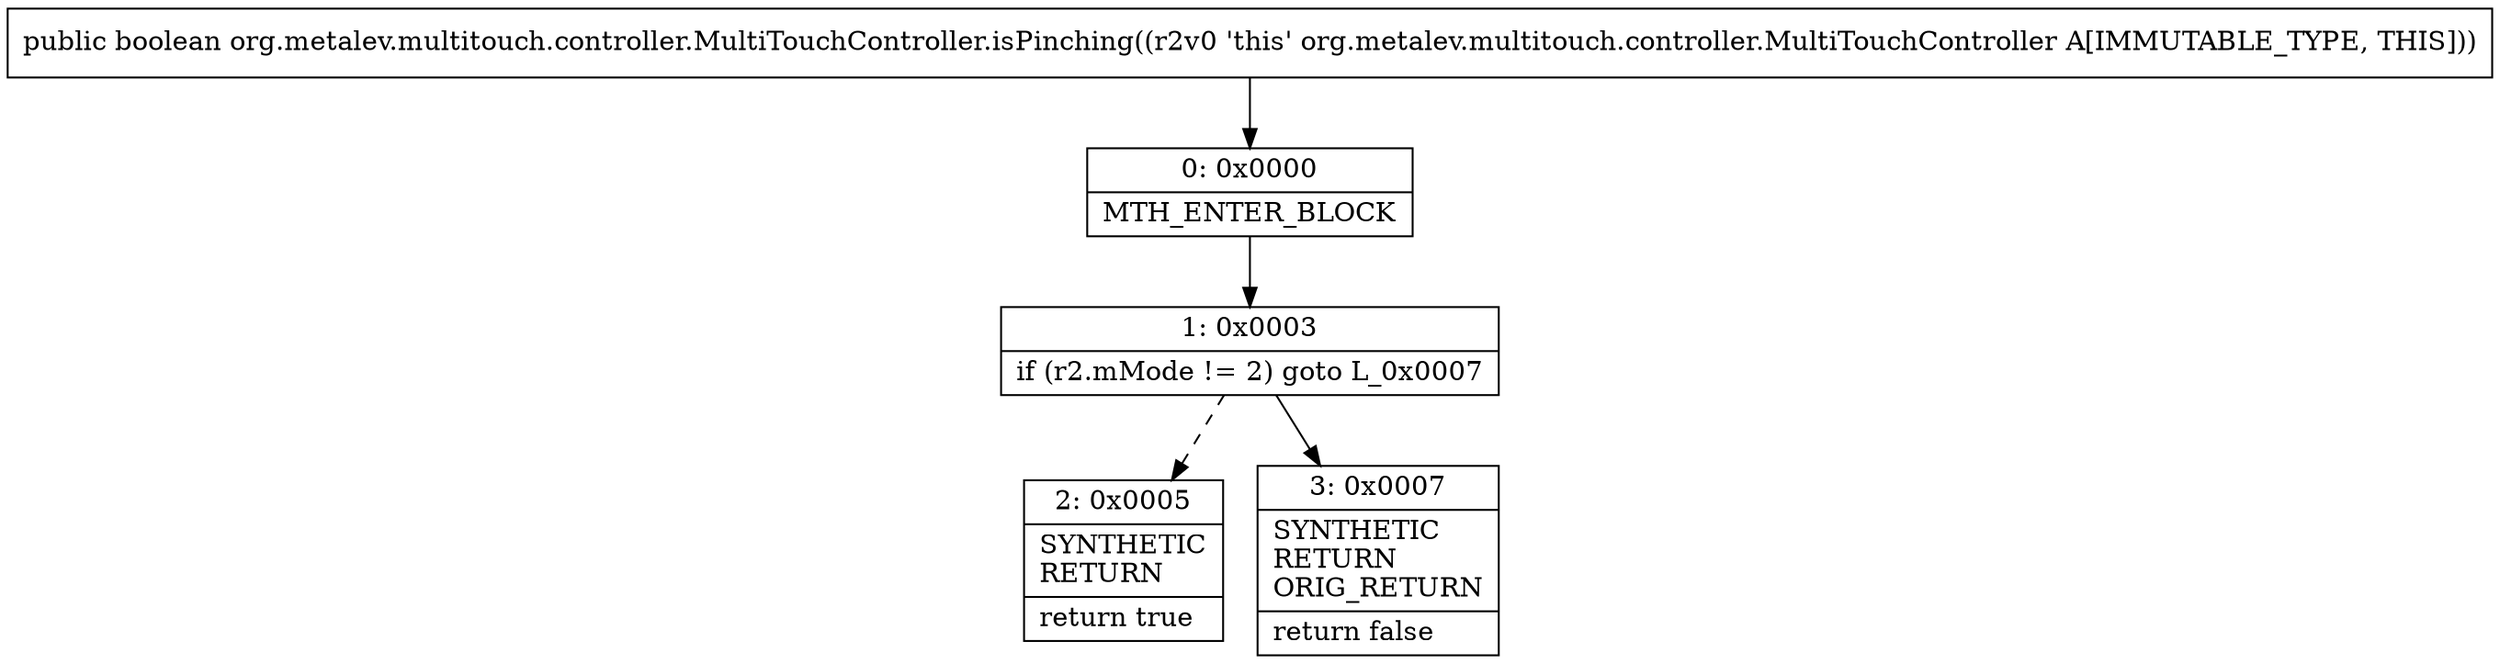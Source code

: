 digraph "CFG fororg.metalev.multitouch.controller.MultiTouchController.isPinching()Z" {
Node_0 [shape=record,label="{0\:\ 0x0000|MTH_ENTER_BLOCK\l}"];
Node_1 [shape=record,label="{1\:\ 0x0003|if (r2.mMode != 2) goto L_0x0007\l}"];
Node_2 [shape=record,label="{2\:\ 0x0005|SYNTHETIC\lRETURN\l|return true\l}"];
Node_3 [shape=record,label="{3\:\ 0x0007|SYNTHETIC\lRETURN\lORIG_RETURN\l|return false\l}"];
MethodNode[shape=record,label="{public boolean org.metalev.multitouch.controller.MultiTouchController.isPinching((r2v0 'this' org.metalev.multitouch.controller.MultiTouchController A[IMMUTABLE_TYPE, THIS])) }"];
MethodNode -> Node_0;
Node_0 -> Node_1;
Node_1 -> Node_2[style=dashed];
Node_1 -> Node_3;
}

